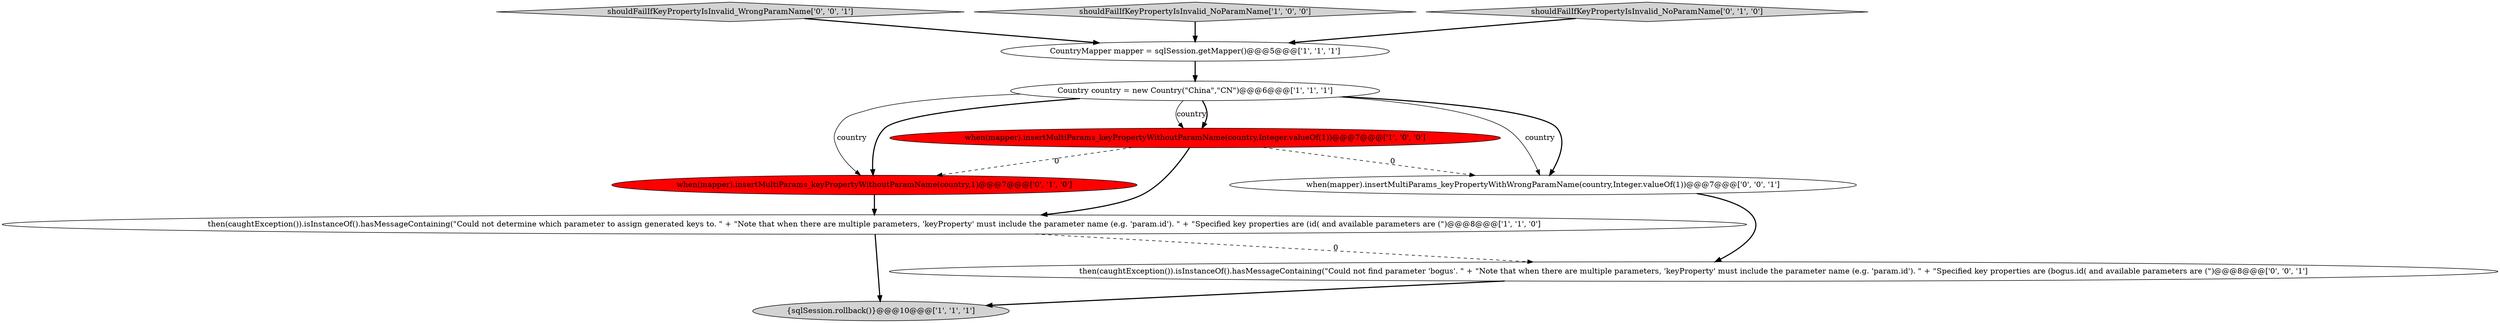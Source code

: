 digraph {
10 [style = filled, label = "shouldFailIfKeyPropertyIsInvalid_WrongParamName['0', '0', '1']", fillcolor = lightgray, shape = diamond image = "AAA0AAABBB3BBB"];
7 [style = filled, label = "when(mapper).insertMultiParams_keyPropertyWithoutParamName(country,1)@@@7@@@['0', '1', '0']", fillcolor = red, shape = ellipse image = "AAA1AAABBB2BBB"];
0 [style = filled, label = "when(mapper).insertMultiParams_keyPropertyWithoutParamName(country,Integer.valueOf(1))@@@7@@@['1', '0', '0']", fillcolor = red, shape = ellipse image = "AAA1AAABBB1BBB"];
8 [style = filled, label = "when(mapper).insertMultiParams_keyPropertyWithWrongParamName(country,Integer.valueOf(1))@@@7@@@['0', '0', '1']", fillcolor = white, shape = ellipse image = "AAA0AAABBB3BBB"];
4 [style = filled, label = "shouldFailIfKeyPropertyIsInvalid_NoParamName['1', '0', '0']", fillcolor = lightgray, shape = diamond image = "AAA0AAABBB1BBB"];
5 [style = filled, label = "CountryMapper mapper = sqlSession.getMapper()@@@5@@@['1', '1', '1']", fillcolor = white, shape = ellipse image = "AAA0AAABBB1BBB"];
1 [style = filled, label = "then(caughtException()).isInstanceOf().hasMessageContaining(\"Could not determine which parameter to assign generated keys to. \" + \"Note that when there are multiple parameters, 'keyProperty' must include the parameter name (e.g. 'param.id'). \" + \"Specified key properties are (id( and available parameters are (\")@@@8@@@['1', '1', '0']", fillcolor = white, shape = ellipse image = "AAA0AAABBB1BBB"];
3 [style = filled, label = "{sqlSession.rollback()}@@@10@@@['1', '1', '1']", fillcolor = lightgray, shape = ellipse image = "AAA0AAABBB1BBB"];
6 [style = filled, label = "shouldFailIfKeyPropertyIsInvalid_NoParamName['0', '1', '0']", fillcolor = lightgray, shape = diamond image = "AAA0AAABBB2BBB"];
9 [style = filled, label = "then(caughtException()).isInstanceOf().hasMessageContaining(\"Could not find parameter 'bogus'. \" + \"Note that when there are multiple parameters, 'keyProperty' must include the parameter name (e.g. 'param.id'). \" + \"Specified key properties are (bogus.id( and available parameters are (\")@@@8@@@['0', '0', '1']", fillcolor = white, shape = ellipse image = "AAA0AAABBB3BBB"];
2 [style = filled, label = "Country country = new Country(\"China\",\"CN\")@@@6@@@['1', '1', '1']", fillcolor = white, shape = ellipse image = "AAA0AAABBB1BBB"];
1->3 [style = bold, label=""];
2->0 [style = solid, label="country"];
9->3 [style = bold, label=""];
0->8 [style = dashed, label="0"];
6->5 [style = bold, label=""];
5->2 [style = bold, label=""];
2->7 [style = solid, label="country"];
2->0 [style = bold, label=""];
2->8 [style = solid, label="country"];
7->1 [style = bold, label=""];
2->7 [style = bold, label=""];
10->5 [style = bold, label=""];
1->9 [style = dashed, label="0"];
0->7 [style = dashed, label="0"];
4->5 [style = bold, label=""];
0->1 [style = bold, label=""];
2->8 [style = bold, label=""];
8->9 [style = bold, label=""];
}
